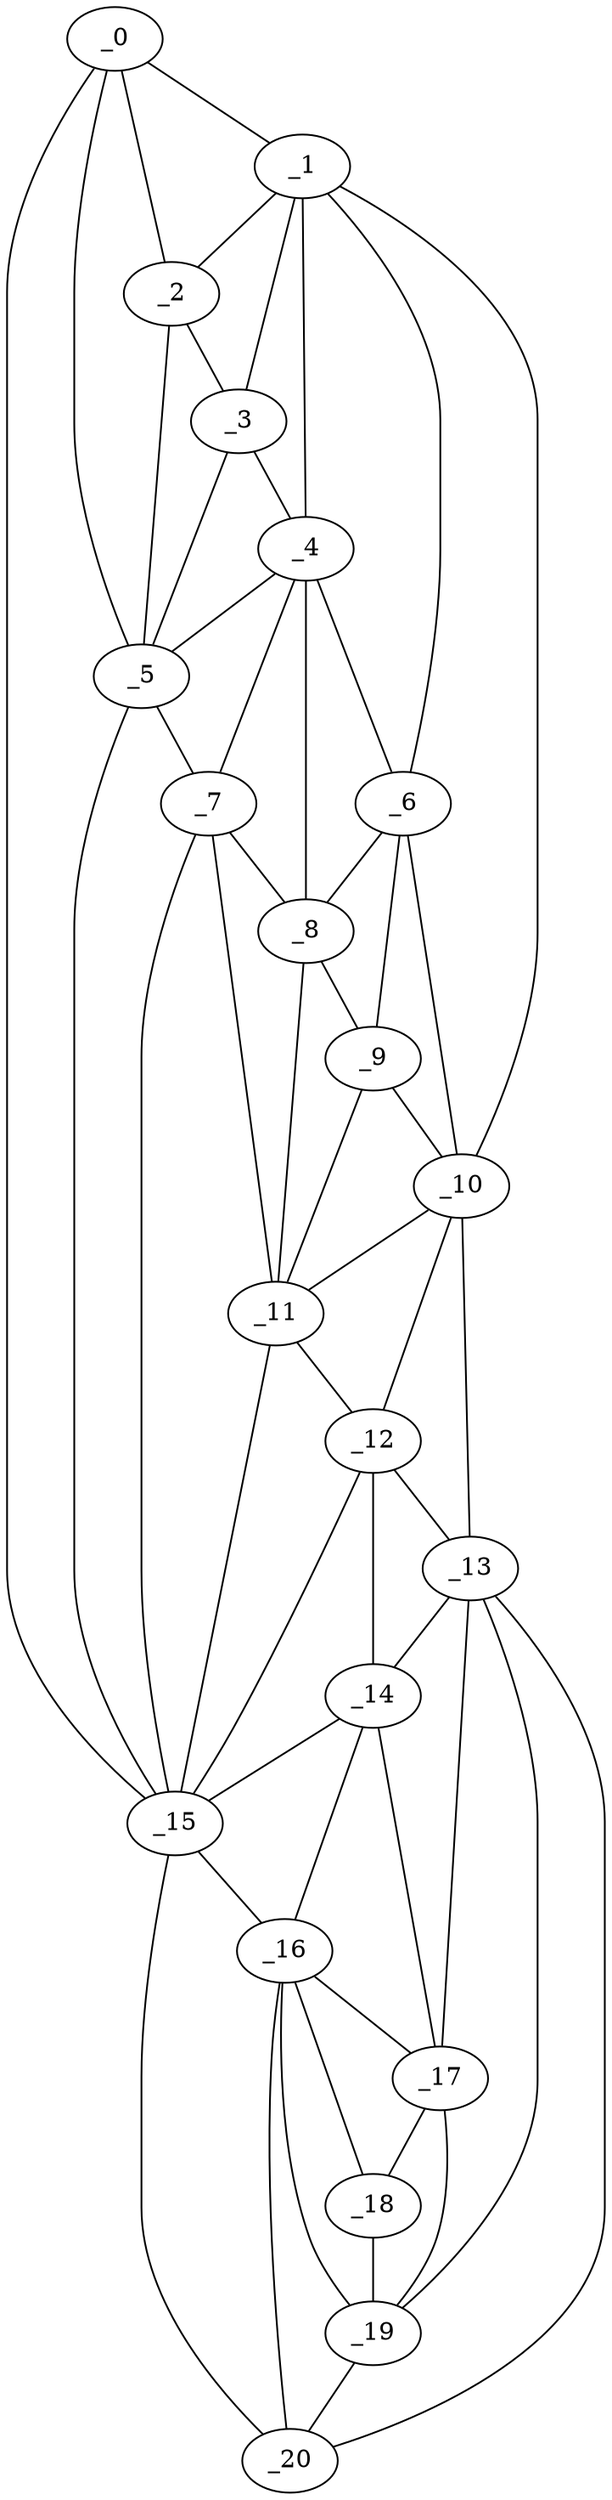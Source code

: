 graph "obj78__165.gxl" {
	_0	 [x=4,
		y=79];
	_1	 [x=7,
		y=62];
	_0 -- _1	 [valence=1];
	_2	 [x=8,
		y=76];
	_0 -- _2	 [valence=2];
	_5	 [x=23,
		y=76];
	_0 -- _5	 [valence=1];
	_15	 [x=87,
		y=72];
	_0 -- _15	 [valence=1];
	_1 -- _2	 [valence=2];
	_3	 [x=13,
		y=70];
	_1 -- _3	 [valence=1];
	_4	 [x=21,
		y=65];
	_1 -- _4	 [valence=2];
	_6	 [x=33,
		y=53];
	_1 -- _6	 [valence=2];
	_10	 [x=47,
		y=43];
	_1 -- _10	 [valence=1];
	_2 -- _3	 [valence=2];
	_2 -- _5	 [valence=2];
	_3 -- _4	 [valence=2];
	_3 -- _5	 [valence=1];
	_4 -- _5	 [valence=1];
	_4 -- _6	 [valence=2];
	_7	 [x=35,
		y=72];
	_4 -- _7	 [valence=1];
	_8	 [x=38,
		y=64];
	_4 -- _8	 [valence=2];
	_5 -- _7	 [valence=2];
	_5 -- _15	 [valence=1];
	_6 -- _8	 [valence=2];
	_9	 [x=40,
		y=58];
	_6 -- _9	 [valence=2];
	_6 -- _10	 [valence=1];
	_7 -- _8	 [valence=2];
	_11	 [x=56,
		y=64];
	_7 -- _11	 [valence=2];
	_7 -- _15	 [valence=2];
	_8 -- _9	 [valence=2];
	_8 -- _11	 [valence=1];
	_9 -- _10	 [valence=2];
	_9 -- _11	 [valence=2];
	_10 -- _11	 [valence=2];
	_12	 [x=73,
		y=48];
	_10 -- _12	 [valence=2];
	_13	 [x=84,
		y=45];
	_10 -- _13	 [valence=1];
	_11 -- _12	 [valence=2];
	_11 -- _15	 [valence=1];
	_12 -- _13	 [valence=2];
	_14	 [x=87,
		y=55];
	_12 -- _14	 [valence=2];
	_12 -- _15	 [valence=1];
	_13 -- _14	 [valence=2];
	_17	 [x=95,
		y=57];
	_13 -- _17	 [valence=1];
	_19	 [x=114,
		y=57];
	_13 -- _19	 [valence=2];
	_20	 [x=126,
		y=59];
	_13 -- _20	 [valence=1];
	_14 -- _15	 [valence=2];
	_16	 [x=94,
		y=65];
	_14 -- _16	 [valence=2];
	_14 -- _17	 [valence=1];
	_15 -- _16	 [valence=2];
	_15 -- _20	 [valence=1];
	_16 -- _17	 [valence=2];
	_18	 [x=101,
		y=59];
	_16 -- _18	 [valence=2];
	_16 -- _19	 [valence=2];
	_16 -- _20	 [valence=2];
	_17 -- _18	 [valence=1];
	_17 -- _19	 [valence=2];
	_18 -- _19	 [valence=2];
	_19 -- _20	 [valence=1];
}
